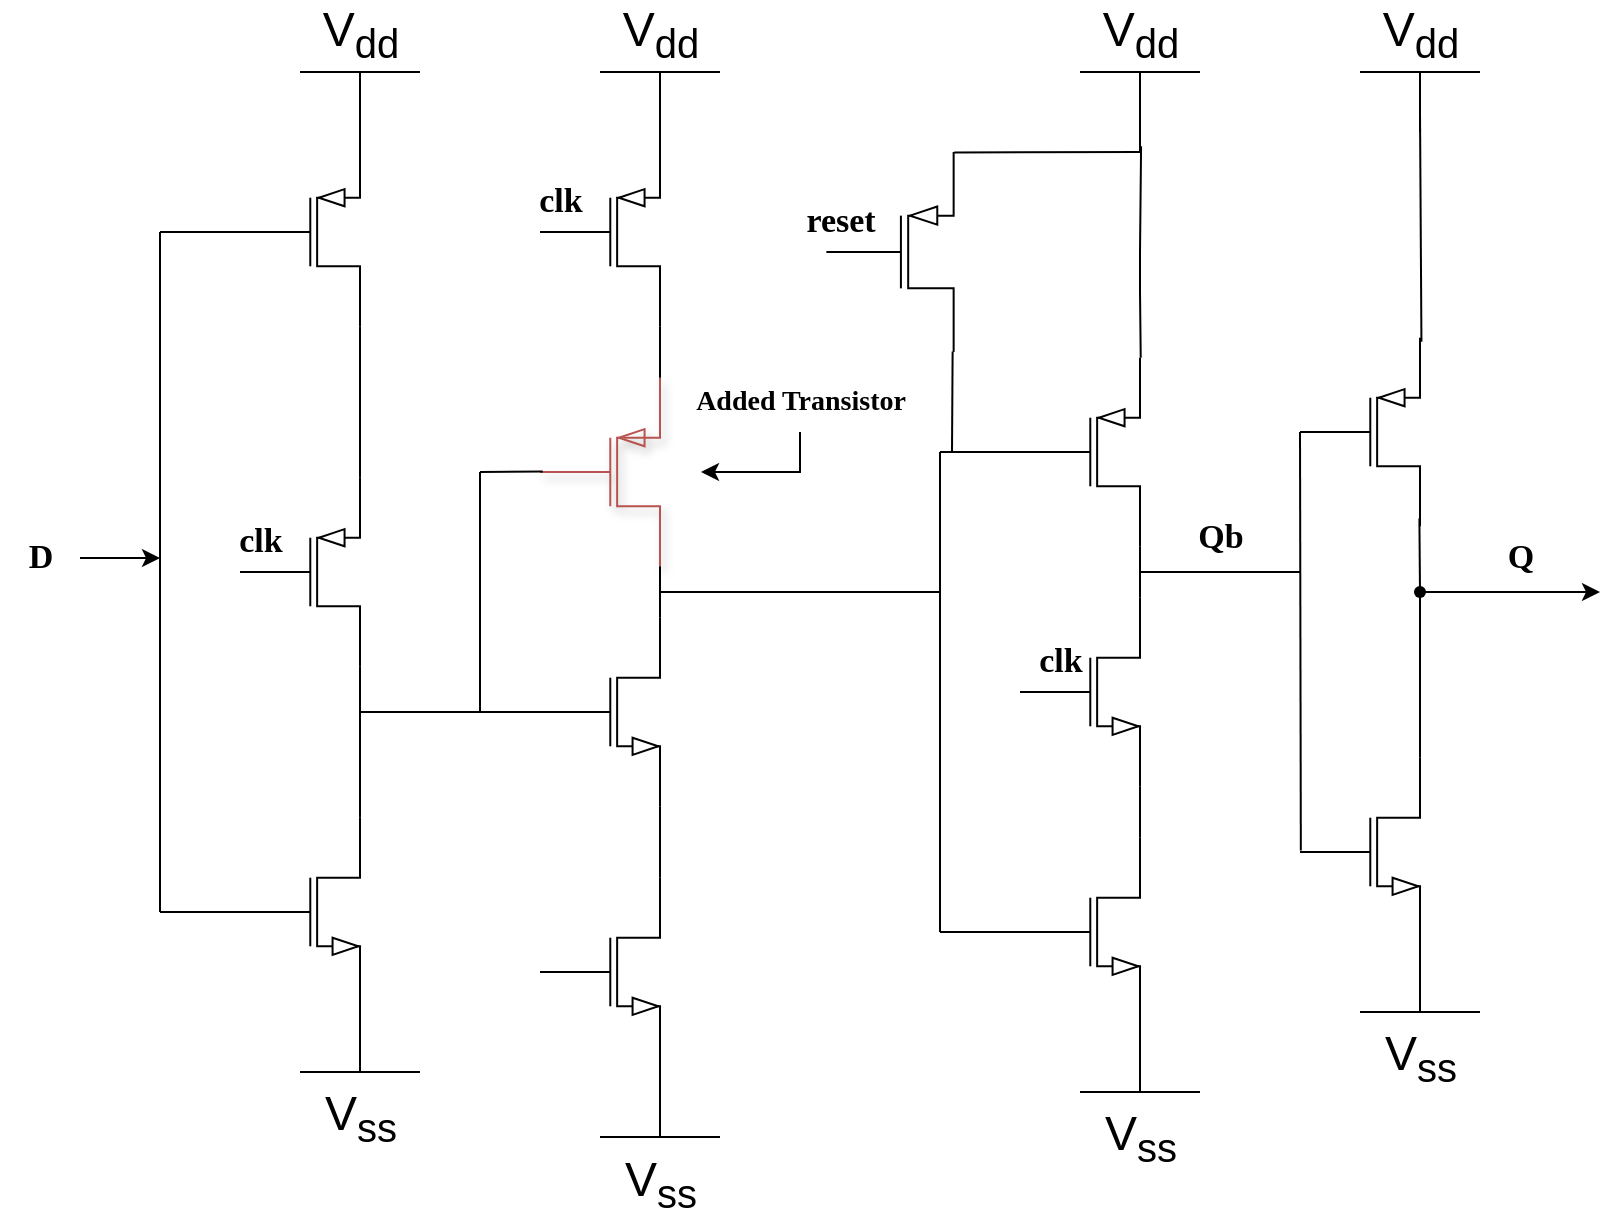 <mxfile version="24.4.0" type="github">
  <diagram name="第 1 页" id="yV-b-hinxSaT4w1Jy_Ut">
    <mxGraphModel dx="1105" dy="1727" grid="1" gridSize="10" guides="1" tooltips="1" connect="0" arrows="1" fold="1" page="1" pageScale="1" pageWidth="827" pageHeight="1169" background="#ffffff" math="0" shadow="0">
      <root>
        <mxCell id="0" />
        <mxCell id="1" parent="0" />
        <mxCell id="IPg76YMc0q-WbsNHMPPV-1" value="" style="verticalLabelPosition=bottom;shadow=0;dashed=0;align=center;html=1;verticalAlign=top;shape=mxgraph.electrical.transistors.pmos;pointerEvents=1;" vertex="1" parent="1">
          <mxGeometry x="120" y="230" width="60" height="100" as="geometry" />
        </mxCell>
        <mxCell id="IPg76YMc0q-WbsNHMPPV-2" value="" style="verticalLabelPosition=bottom;shadow=0;dashed=0;align=center;html=1;verticalAlign=top;shape=mxgraph.electrical.transistors.nmos;pointerEvents=1;" vertex="1" parent="1">
          <mxGeometry x="120" y="400" width="60" height="100" as="geometry" />
        </mxCell>
        <mxCell id="IPg76YMc0q-WbsNHMPPV-3" value="" style="verticalLabelPosition=bottom;shadow=0;dashed=0;align=center;html=1;verticalAlign=top;shape=mxgraph.electrical.transistors.pmos;pointerEvents=1;" vertex="1" parent="1">
          <mxGeometry x="120" y="60" width="60" height="100" as="geometry" />
        </mxCell>
        <mxCell id="IPg76YMc0q-WbsNHMPPV-4" value="" style="verticalLabelPosition=bottom;shadow=1;dashed=0;align=center;html=1;verticalAlign=top;shape=mxgraph.electrical.transistors.pmos;pointerEvents=1;fillColor=#f8cecc;strokeColor=#b85450;fillStyle=zigzag-line;gradientColor=none;" vertex="1" parent="1">
          <mxGeometry x="270" y="180" width="60" height="100" as="geometry" />
        </mxCell>
        <mxCell id="IPg76YMc0q-WbsNHMPPV-5" value="" style="verticalLabelPosition=bottom;shadow=0;dashed=0;align=center;html=1;verticalAlign=top;shape=mxgraph.electrical.transistors.pmos;pointerEvents=1;" vertex="1" parent="1">
          <mxGeometry x="270" y="60" width="60" height="100" as="geometry" />
        </mxCell>
        <mxCell id="IPg76YMc0q-WbsNHMPPV-6" value="" style="verticalLabelPosition=bottom;shadow=0;dashed=0;align=center;html=1;verticalAlign=top;shape=mxgraph.electrical.transistors.nmos;pointerEvents=1;" vertex="1" parent="1">
          <mxGeometry x="270" y="300" width="60" height="100" as="geometry" />
        </mxCell>
        <mxCell id="IPg76YMc0q-WbsNHMPPV-7" value="" style="verticalLabelPosition=bottom;shadow=0;dashed=0;align=center;html=1;verticalAlign=top;shape=mxgraph.electrical.transistors.nmos;pointerEvents=1;" vertex="1" parent="1">
          <mxGeometry x="270" y="430" width="60" height="100" as="geometry" />
        </mxCell>
        <mxCell id="IPg76YMc0q-WbsNHMPPV-8" value="" style="verticalLabelPosition=bottom;shadow=0;dashed=0;align=center;html=1;verticalAlign=top;shape=mxgraph.electrical.transistors.pmos;pointerEvents=1;" vertex="1" parent="1">
          <mxGeometry x="300" y="70" width="290" height="100" as="geometry" />
        </mxCell>
        <mxCell id="IPg76YMc0q-WbsNHMPPV-9" value="" style="verticalLabelPosition=bottom;shadow=0;dashed=0;align=center;html=1;verticalAlign=top;shape=mxgraph.electrical.transistors.pmos;pointerEvents=1;" vertex="1" parent="1">
          <mxGeometry x="510" y="170" width="60" height="100" as="geometry" />
        </mxCell>
        <mxCell id="IPg76YMc0q-WbsNHMPPV-10" value="" style="verticalLabelPosition=bottom;shadow=0;dashed=0;align=center;html=1;verticalAlign=top;shape=mxgraph.electrical.transistors.nmos;pointerEvents=1;" vertex="1" parent="1">
          <mxGeometry x="510" y="290" width="60" height="100" as="geometry" />
        </mxCell>
        <mxCell id="IPg76YMc0q-WbsNHMPPV-11" value="" style="verticalLabelPosition=bottom;shadow=0;dashed=0;align=center;html=1;verticalAlign=top;shape=mxgraph.electrical.transistors.nmos;pointerEvents=1;" vertex="1" parent="1">
          <mxGeometry x="510" y="410" width="60" height="100" as="geometry" />
        </mxCell>
        <mxCell id="IPg76YMc0q-WbsNHMPPV-12" value="" style="verticalLabelPosition=bottom;shadow=0;dashed=0;align=center;html=1;verticalAlign=top;shape=mxgraph.electrical.transistors.pmos;pointerEvents=1;" vertex="1" parent="1">
          <mxGeometry x="650" y="160" width="60" height="100" as="geometry" />
        </mxCell>
        <mxCell id="IPg76YMc0q-WbsNHMPPV-13" value="" style="verticalLabelPosition=bottom;shadow=0;dashed=0;align=center;html=1;verticalAlign=top;shape=mxgraph.electrical.transistors.nmos;pointerEvents=1;" vertex="1" parent="1">
          <mxGeometry x="650" y="370" width="60" height="100" as="geometry" />
        </mxCell>
        <mxCell id="IPg76YMc0q-WbsNHMPPV-16" value="" style="endArrow=none;html=1;rounded=0;entryX=1;entryY=1;entryDx=0;entryDy=0;entryPerimeter=0;" edge="1" parent="1" target="IPg76YMc0q-WbsNHMPPV-3">
          <mxGeometry width="50" height="50" relative="1" as="geometry">
            <mxPoint x="180" y="182.86" as="sourcePoint" />
            <mxPoint x="230" y="132.86" as="targetPoint" />
          </mxGeometry>
        </mxCell>
        <mxCell id="IPg76YMc0q-WbsNHMPPV-17" value="" style="endArrow=none;html=1;rounded=0;entryX=1;entryY=1;entryDx=0;entryDy=0;entryPerimeter=0;exitX=1;exitY=0;exitDx=0;exitDy=0;exitPerimeter=0;" edge="1" parent="1" source="IPg76YMc0q-WbsNHMPPV-2" target="IPg76YMc0q-WbsNHMPPV-1">
          <mxGeometry width="50" height="50" relative="1" as="geometry">
            <mxPoint x="120" y="320" as="sourcePoint" />
            <mxPoint x="170" y="270" as="targetPoint" />
          </mxGeometry>
        </mxCell>
        <mxCell id="IPg76YMc0q-WbsNHMPPV-18" value="" style="endArrow=none;html=1;rounded=0;entryX=1;entryY=1;entryDx=0;entryDy=0;entryPerimeter=0;exitX=1;exitY=0;exitDx=0;exitDy=0;exitPerimeter=0;" edge="1" parent="1" source="IPg76YMc0q-WbsNHMPPV-7" target="IPg76YMc0q-WbsNHMPPV-6">
          <mxGeometry width="50" height="50" relative="1" as="geometry">
            <mxPoint x="270" y="440" as="sourcePoint" />
            <mxPoint x="320" y="390" as="targetPoint" />
          </mxGeometry>
        </mxCell>
        <mxCell id="IPg76YMc0q-WbsNHMPPV-19" value="" style="endArrow=none;html=1;rounded=0;entryX=1;entryY=1;entryDx=0;entryDy=0;entryPerimeter=0;exitX=1;exitY=0;exitDx=0;exitDy=0;exitPerimeter=0;" edge="1" parent="1" source="IPg76YMc0q-WbsNHMPPV-6" target="IPg76YMc0q-WbsNHMPPV-4">
          <mxGeometry width="50" height="50" relative="1" as="geometry">
            <mxPoint x="260" y="320" as="sourcePoint" />
            <mxPoint x="310" y="270" as="targetPoint" />
          </mxGeometry>
        </mxCell>
        <mxCell id="IPg76YMc0q-WbsNHMPPV-20" value="" style="endArrow=none;html=1;rounded=0;entryX=1;entryY=1;entryDx=0;entryDy=0;entryPerimeter=0;exitX=1;exitY=0;exitDx=0;exitDy=0;exitPerimeter=0;" edge="1" parent="1" source="IPg76YMc0q-WbsNHMPPV-4" target="IPg76YMc0q-WbsNHMPPV-5">
          <mxGeometry width="50" height="50" relative="1" as="geometry">
            <mxPoint x="310" y="190" as="sourcePoint" />
            <mxPoint x="360" y="140" as="targetPoint" />
          </mxGeometry>
        </mxCell>
        <mxCell id="IPg76YMc0q-WbsNHMPPV-21" value="" style="endArrow=none;html=1;rounded=0;entryX=1;entryY=1;entryDx=0;entryDy=0;entryPerimeter=0;exitX=1;exitY=0;exitDx=0;exitDy=0;exitPerimeter=0;" edge="1" parent="1" source="IPg76YMc0q-WbsNHMPPV-10" target="IPg76YMc0q-WbsNHMPPV-9">
          <mxGeometry width="50" height="50" relative="1" as="geometry">
            <mxPoint x="500" y="290" as="sourcePoint" />
            <mxPoint x="560" y="227.143" as="targetPoint" />
          </mxGeometry>
        </mxCell>
        <mxCell id="IPg76YMc0q-WbsNHMPPV-22" value="" style="endArrow=none;html=1;rounded=0;entryX=1;entryY=1;entryDx=0;entryDy=0;entryPerimeter=0;exitX=1;exitY=0;exitDx=0;exitDy=0;exitPerimeter=0;" edge="1" parent="1" source="IPg76YMc0q-WbsNHMPPV-11" target="IPg76YMc0q-WbsNHMPPV-10">
          <mxGeometry width="50" height="50" relative="1" as="geometry">
            <mxPoint x="490" y="420" as="sourcePoint" />
            <mxPoint x="540" y="370" as="targetPoint" />
          </mxGeometry>
        </mxCell>
        <mxCell id="IPg76YMc0q-WbsNHMPPV-23" value="" style="endArrow=none;html=1;rounded=0;entryX=0.995;entryY=0.959;entryDx=0;entryDy=0;entryPerimeter=0;exitDx=0;exitDy=0;exitPerimeter=0;" edge="1" parent="1" source="IPg76YMc0q-WbsNHMPPV-71" target="IPg76YMc0q-WbsNHMPPV-12">
          <mxGeometry width="50" height="50" relative="1" as="geometry">
            <mxPoint x="670" y="310" as="sourcePoint" />
            <mxPoint x="720" y="260" as="targetPoint" />
            <Array as="points" />
          </mxGeometry>
        </mxCell>
        <mxCell id="IPg76YMc0q-WbsNHMPPV-24" value="" style="endArrow=none;html=1;rounded=0;exitX=1;exitY=0;exitDx=0;exitDy=0;exitPerimeter=0;" edge="1" parent="1" source="IPg76YMc0q-WbsNHMPPV-1">
          <mxGeometry width="50" height="50" relative="1" as="geometry">
            <mxPoint x="210" y="230" as="sourcePoint" />
            <mxPoint x="180" y="180" as="targetPoint" />
          </mxGeometry>
        </mxCell>
        <mxCell id="IPg76YMc0q-WbsNHMPPV-29" value="" style="endArrow=none;html=1;rounded=0;" edge="1" parent="1">
          <mxGeometry width="50" height="50" relative="1" as="geometry">
            <mxPoint x="180" y="350" as="sourcePoint" />
            <mxPoint x="270" y="350" as="targetPoint" />
          </mxGeometry>
        </mxCell>
        <mxCell id="IPg76YMc0q-WbsNHMPPV-30" value="" style="endArrow=none;html=1;rounded=0;entryX=0.023;entryY=0.498;entryDx=0;entryDy=0;entryPerimeter=0;" edge="1" parent="1" target="IPg76YMc0q-WbsNHMPPV-4">
          <mxGeometry width="50" height="50" relative="1" as="geometry">
            <mxPoint x="240" y="230" as="sourcePoint" />
            <mxPoint x="270" y="290" as="targetPoint" />
          </mxGeometry>
        </mxCell>
        <mxCell id="IPg76YMc0q-WbsNHMPPV-31" value="" style="endArrow=none;html=1;rounded=0;" edge="1" parent="1">
          <mxGeometry width="50" height="50" relative="1" as="geometry">
            <mxPoint x="240" y="350" as="sourcePoint" />
            <mxPoint x="240" y="230" as="targetPoint" />
          </mxGeometry>
        </mxCell>
        <mxCell id="IPg76YMc0q-WbsNHMPPV-32" value="" style="endArrow=none;html=1;rounded=0;" edge="1" parent="1">
          <mxGeometry width="50" height="50" relative="1" as="geometry">
            <mxPoint x="80" y="110" as="sourcePoint" />
            <mxPoint x="120" y="110" as="targetPoint" />
          </mxGeometry>
        </mxCell>
        <mxCell id="IPg76YMc0q-WbsNHMPPV-33" value="" style="endArrow=none;html=1;rounded=0;" edge="1" parent="1">
          <mxGeometry width="50" height="50" relative="1" as="geometry">
            <mxPoint x="80" y="450" as="sourcePoint" />
            <mxPoint x="120" y="450" as="targetPoint" />
          </mxGeometry>
        </mxCell>
        <mxCell id="IPg76YMc0q-WbsNHMPPV-34" value="" style="endArrow=none;html=1;rounded=0;" edge="1" parent="1">
          <mxGeometry width="50" height="50" relative="1" as="geometry">
            <mxPoint x="80" y="450" as="sourcePoint" />
            <mxPoint x="80" y="110" as="targetPoint" />
          </mxGeometry>
        </mxCell>
        <mxCell id="IPg76YMc0q-WbsNHMPPV-82" style="edgeStyle=orthogonalEdgeStyle;rounded=0;orthogonalLoop=1;jettySize=auto;html=1;" edge="1" parent="1" source="IPg76YMc0q-WbsNHMPPV-36">
          <mxGeometry relative="1" as="geometry">
            <mxPoint x="80" y="273" as="targetPoint" />
          </mxGeometry>
        </mxCell>
        <mxCell id="IPg76YMc0q-WbsNHMPPV-36" value="D" style="text;html=1;align=center;verticalAlign=middle;resizable=0;points=[];autosize=1;strokeColor=none;fillColor=none;fontFamily=Times New Roman;fontStyle=1;labelBorderColor=none;fontSize=17;" vertex="1" parent="1">
          <mxGeometry y="258" width="40" height="30" as="geometry" />
        </mxCell>
        <mxCell id="IPg76YMc0q-WbsNHMPPV-37" value="clk" style="text;html=1;align=center;verticalAlign=middle;resizable=0;points=[];autosize=1;strokeColor=none;fillColor=none;fontFamily=Times New Roman;fontStyle=1;fontSize=17;" vertex="1" parent="1">
          <mxGeometry x="110" y="250" width="40" height="30" as="geometry" />
        </mxCell>
        <mxCell id="IPg76YMc0q-WbsNHMPPV-46" value="V&lt;sub&gt;ss&lt;/sub&gt;" style="pointerEvents=1;verticalLabelPosition=bottom;shadow=0;dashed=0;align=center;html=1;verticalAlign=top;shape=mxgraph.electrical.signal_sources.vss2;fontSize=24;flipV=1;" vertex="1" parent="1">
          <mxGeometry x="300" y="522.5" width="60" height="40" as="geometry" />
        </mxCell>
        <mxCell id="IPg76YMc0q-WbsNHMPPV-47" value="V&lt;sub&gt;ss&lt;/sub&gt;" style="pointerEvents=1;verticalLabelPosition=bottom;shadow=0;dashed=0;align=center;html=1;verticalAlign=top;shape=mxgraph.electrical.signal_sources.vss2;fontSize=24;flipV=1;" vertex="1" parent="1">
          <mxGeometry x="540" y="500" width="60" height="40" as="geometry" />
        </mxCell>
        <mxCell id="IPg76YMc0q-WbsNHMPPV-48" value="V&lt;sub&gt;ss&lt;/sub&gt;" style="pointerEvents=1;verticalLabelPosition=bottom;shadow=0;dashed=0;align=center;html=1;verticalAlign=top;shape=mxgraph.electrical.signal_sources.vss2;fontSize=24;flipV=1;" vertex="1" parent="1">
          <mxGeometry x="680" y="460" width="60" height="40" as="geometry" />
        </mxCell>
        <mxCell id="IPg76YMc0q-WbsNHMPPV-49" value="V&lt;sub&gt;ss&lt;/sub&gt;" style="pointerEvents=1;verticalLabelPosition=bottom;shadow=0;dashed=0;align=center;html=1;verticalAlign=top;shape=mxgraph.electrical.signal_sources.vss2;fontSize=24;flipV=1;" vertex="1" parent="1">
          <mxGeometry x="150" y="490" width="60" height="40" as="geometry" />
        </mxCell>
        <mxCell id="IPg76YMc0q-WbsNHMPPV-50" value="V&lt;sub&gt;dd&lt;/sub&gt;" style="verticalLabelPosition=top;verticalAlign=bottom;shape=mxgraph.electrical.signal_sources.vdd;shadow=0;dashed=0;align=center;strokeWidth=1;fontSize=24;html=1;flipV=1;" vertex="1" parent="1">
          <mxGeometry x="150" y="30" width="60" height="40" as="geometry" />
        </mxCell>
        <mxCell id="IPg76YMc0q-WbsNHMPPV-51" value="V&lt;sub&gt;dd&lt;/sub&gt;" style="verticalLabelPosition=top;verticalAlign=bottom;shape=mxgraph.electrical.signal_sources.vdd;shadow=0;dashed=0;align=center;strokeWidth=1;fontSize=24;html=1;flipV=1;" vertex="1" parent="1">
          <mxGeometry x="300" y="30" width="60" height="40" as="geometry" />
        </mxCell>
        <mxCell id="IPg76YMc0q-WbsNHMPPV-53" value="V&lt;sub&gt;dd&lt;/sub&gt;" style="verticalLabelPosition=top;verticalAlign=bottom;shape=mxgraph.electrical.signal_sources.vdd;shadow=0;dashed=0;align=center;strokeWidth=1;fontSize=24;html=1;flipV=1;" vertex="1" parent="1">
          <mxGeometry x="540" y="30" width="60" height="40" as="geometry" />
        </mxCell>
        <mxCell id="IPg76YMc0q-WbsNHMPPV-54" value="V&lt;sub&gt;dd&lt;/sub&gt;" style="verticalLabelPosition=top;verticalAlign=bottom;shape=mxgraph.electrical.signal_sources.vdd;shadow=0;dashed=0;align=center;strokeWidth=1;fontSize=24;html=1;flipV=1;" vertex="1" parent="1">
          <mxGeometry x="680" y="30" width="60" height="30" as="geometry" />
        </mxCell>
        <mxCell id="IPg76YMc0q-WbsNHMPPV-56" value="" style="endArrow=none;html=1;rounded=0;entryX=0.509;entryY=0.073;entryDx=0;entryDy=0;entryPerimeter=0;exitX=1.006;exitY=0;exitDx=0;exitDy=0;exitPerimeter=0;" edge="1" parent="1" source="IPg76YMc0q-WbsNHMPPV-9" target="IPg76YMc0q-WbsNHMPPV-53">
          <mxGeometry width="50" height="50" relative="1" as="geometry">
            <mxPoint x="580" y="160" as="sourcePoint" />
            <mxPoint x="630" y="110" as="targetPoint" />
            <Array as="points">
              <mxPoint x="570" y="140" />
              <mxPoint x="570" y="120" />
            </Array>
          </mxGeometry>
        </mxCell>
        <mxCell id="IPg76YMc0q-WbsNHMPPV-57" value="" style="endArrow=none;html=1;rounded=0;" edge="1" parent="1">
          <mxGeometry width="50" height="50" relative="1" as="geometry">
            <mxPoint x="470" y="220" as="sourcePoint" />
            <mxPoint x="510" y="220" as="targetPoint" />
          </mxGeometry>
        </mxCell>
        <mxCell id="IPg76YMc0q-WbsNHMPPV-58" value="" style="endArrow=none;html=1;rounded=0;" edge="1" parent="1">
          <mxGeometry width="50" height="50" relative="1" as="geometry">
            <mxPoint x="470" y="460" as="sourcePoint" />
            <mxPoint x="510" y="460" as="targetPoint" />
          </mxGeometry>
        </mxCell>
        <mxCell id="IPg76YMc0q-WbsNHMPPV-59" value="" style="endArrow=none;html=1;rounded=0;" edge="1" parent="1">
          <mxGeometry width="50" height="50" relative="1" as="geometry">
            <mxPoint x="470" y="460" as="sourcePoint" />
            <mxPoint x="470" y="220" as="targetPoint" />
          </mxGeometry>
        </mxCell>
        <mxCell id="IPg76YMc0q-WbsNHMPPV-60" value="" style="endArrow=none;html=1;rounded=0;" edge="1" parent="1">
          <mxGeometry width="50" height="50" relative="1" as="geometry">
            <mxPoint x="330" y="290" as="sourcePoint" />
            <mxPoint x="470" y="290" as="targetPoint" />
          </mxGeometry>
        </mxCell>
        <mxCell id="IPg76YMc0q-WbsNHMPPV-62" value="" style="endArrow=none;html=1;rounded=0;exitX=1.004;exitY=0.002;exitDx=0;exitDy=0;exitPerimeter=0;" edge="1" parent="1" source="IPg76YMc0q-WbsNHMPPV-8">
          <mxGeometry width="50" height="50" relative="1" as="geometry">
            <mxPoint x="470" y="75" as="sourcePoint" />
            <mxPoint x="570" y="70" as="targetPoint" />
          </mxGeometry>
        </mxCell>
        <mxCell id="IPg76YMc0q-WbsNHMPPV-63" value="" style="endArrow=none;html=1;rounded=0;entryX=0.992;entryY=0.998;entryDx=0;entryDy=0;entryPerimeter=0;" edge="1" parent="1" target="IPg76YMc0q-WbsNHMPPV-8">
          <mxGeometry width="50" height="50" relative="1" as="geometry">
            <mxPoint x="476" y="220" as="sourcePoint" />
            <mxPoint x="470" y="170" as="targetPoint" />
          </mxGeometry>
        </mxCell>
        <mxCell id="IPg76YMc0q-WbsNHMPPV-65" value="clk" style="text;html=1;align=center;verticalAlign=middle;resizable=0;points=[];autosize=1;strokeColor=none;fillColor=none;fontFamily=Times New Roman;fontStyle=1;fontSize=17;" vertex="1" parent="1">
          <mxGeometry x="510" y="310" width="40" height="30" as="geometry" />
        </mxCell>
        <mxCell id="IPg76YMc0q-WbsNHMPPV-66" value="reset" style="text;html=1;align=center;verticalAlign=middle;resizable=0;points=[];autosize=1;strokeColor=none;fillColor=none;fontFamily=Times New Roman;fontSize=17;fontStyle=1" vertex="1" parent="1">
          <mxGeometry x="390" y="90" width="60" height="30" as="geometry" />
        </mxCell>
        <mxCell id="IPg76YMc0q-WbsNHMPPV-67" value="" style="endArrow=none;html=1;rounded=0;exitX=0.007;exitY=0.492;exitDx=0;exitDy=0;exitPerimeter=0;" edge="1" parent="1" source="IPg76YMc0q-WbsNHMPPV-13">
          <mxGeometry width="50" height="50" relative="1" as="geometry">
            <mxPoint x="600" y="260" as="sourcePoint" />
            <mxPoint x="650" y="210" as="targetPoint" />
          </mxGeometry>
        </mxCell>
        <mxCell id="IPg76YMc0q-WbsNHMPPV-69" value="" style="endArrow=none;html=1;rounded=0;" edge="1" parent="1">
          <mxGeometry width="50" height="50" relative="1" as="geometry">
            <mxPoint x="570" y="280" as="sourcePoint" />
            <mxPoint x="650" y="280" as="targetPoint" />
          </mxGeometry>
        </mxCell>
        <mxCell id="IPg76YMc0q-WbsNHMPPV-70" value="Qb" style="text;html=1;align=center;verticalAlign=middle;resizable=0;points=[];autosize=1;strokeColor=none;fillColor=none;fontSize=17;fontFamily=Times New Roman;fontStyle=1" vertex="1" parent="1">
          <mxGeometry x="590" y="248" width="40" height="30" as="geometry" />
        </mxCell>
        <mxCell id="IPg76YMc0q-WbsNHMPPV-73" value="" style="endArrow=none;html=1;rounded=0;entryDx=0;entryDy=0;entryPerimeter=0;exitX=1;exitY=0;exitDx=0;exitDy=0;exitPerimeter=0;" edge="1" parent="1" source="IPg76YMc0q-WbsNHMPPV-13" target="IPg76YMc0q-WbsNHMPPV-71">
          <mxGeometry width="50" height="50" relative="1" as="geometry">
            <mxPoint x="710" y="373" as="sourcePoint" />
            <mxPoint x="710" y="253" as="targetPoint" />
            <Array as="points">
              <mxPoint x="710" y="310" />
            </Array>
          </mxGeometry>
        </mxCell>
        <mxCell id="IPg76YMc0q-WbsNHMPPV-74" style="edgeStyle=orthogonalEdgeStyle;rounded=0;orthogonalLoop=1;jettySize=auto;html=1;" edge="1" parent="1" source="IPg76YMc0q-WbsNHMPPV-71">
          <mxGeometry relative="1" as="geometry">
            <mxPoint x="800" y="290" as="targetPoint" />
          </mxGeometry>
        </mxCell>
        <mxCell id="IPg76YMc0q-WbsNHMPPV-71" value="" style="shape=waypoint;sketch=0;size=6;pointerEvents=1;points=[];fillColor=none;resizable=0;rotatable=0;perimeter=centerPerimeter;snapToPoint=1;" vertex="1" parent="1">
          <mxGeometry x="700" y="280" width="20" height="20" as="geometry" />
        </mxCell>
        <mxCell id="IPg76YMc0q-WbsNHMPPV-75" value="Q" style="text;html=1;align=center;verticalAlign=middle;resizable=0;points=[];autosize=1;strokeColor=none;fillColor=none;fontFamily=Times New Roman;fontSize=17;fontStyle=1" vertex="1" parent="1">
          <mxGeometry x="740" y="258" width="40" height="30" as="geometry" />
        </mxCell>
        <mxCell id="IPg76YMc0q-WbsNHMPPV-81" style="edgeStyle=orthogonalEdgeStyle;rounded=0;orthogonalLoop=1;jettySize=auto;html=1;" edge="1" parent="1" source="IPg76YMc0q-WbsNHMPPV-78">
          <mxGeometry relative="1" as="geometry">
            <mxPoint x="350" y="230" as="targetPoint" />
          </mxGeometry>
        </mxCell>
        <mxCell id="IPg76YMc0q-WbsNHMPPV-78" value="Added Transistor" style="text;html=1;align=center;verticalAlign=middle;resizable=0;points=[];autosize=1;strokeColor=none;fillColor=none;fontStyle=1;fontSize=14;fontFamily=Times New Roman;" vertex="1" parent="1">
          <mxGeometry x="340" y="180" width="120" height="30" as="geometry" />
        </mxCell>
        <mxCell id="IPg76YMc0q-WbsNHMPPV-83" value="clk" style="text;html=1;align=center;verticalAlign=middle;resizable=0;points=[];autosize=1;strokeColor=none;fillColor=none;fontFamily=Times New Roman;fontStyle=1;fontSize=17;" vertex="1" parent="1">
          <mxGeometry x="260" y="80" width="40" height="30" as="geometry" />
        </mxCell>
        <mxCell id="IPg76YMc0q-WbsNHMPPV-86" value="" style="endArrow=none;html=1;rounded=0;exitX=1.012;exitY=0.021;exitDx=0;exitDy=0;exitPerimeter=0;" edge="1" parent="1" source="IPg76YMc0q-WbsNHMPPV-12">
          <mxGeometry width="50" height="50" relative="1" as="geometry">
            <mxPoint x="710" y="160" as="sourcePoint" />
            <mxPoint x="710" y="50" as="targetPoint" />
          </mxGeometry>
        </mxCell>
      </root>
    </mxGraphModel>
  </diagram>
</mxfile>
